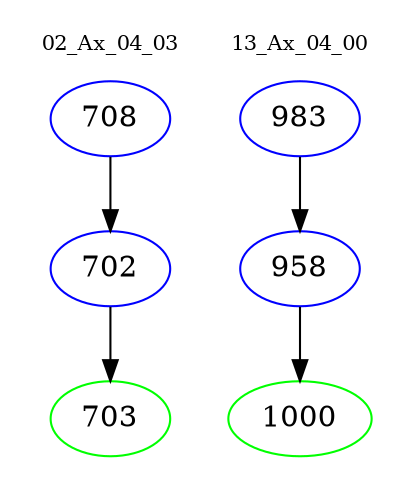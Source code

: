 digraph{
subgraph cluster_0 {
color = white
label = "02_Ax_04_03";
fontsize=10;
T0_708 [label="708", color="blue"]
T0_708 -> T0_702 [color="black"]
T0_702 [label="702", color="blue"]
T0_702 -> T0_703 [color="black"]
T0_703 [label="703", color="green"]
}
subgraph cluster_1 {
color = white
label = "13_Ax_04_00";
fontsize=10;
T1_983 [label="983", color="blue"]
T1_983 -> T1_958 [color="black"]
T1_958 [label="958", color="blue"]
T1_958 -> T1_1000 [color="black"]
T1_1000 [label="1000", color="green"]
}
}
